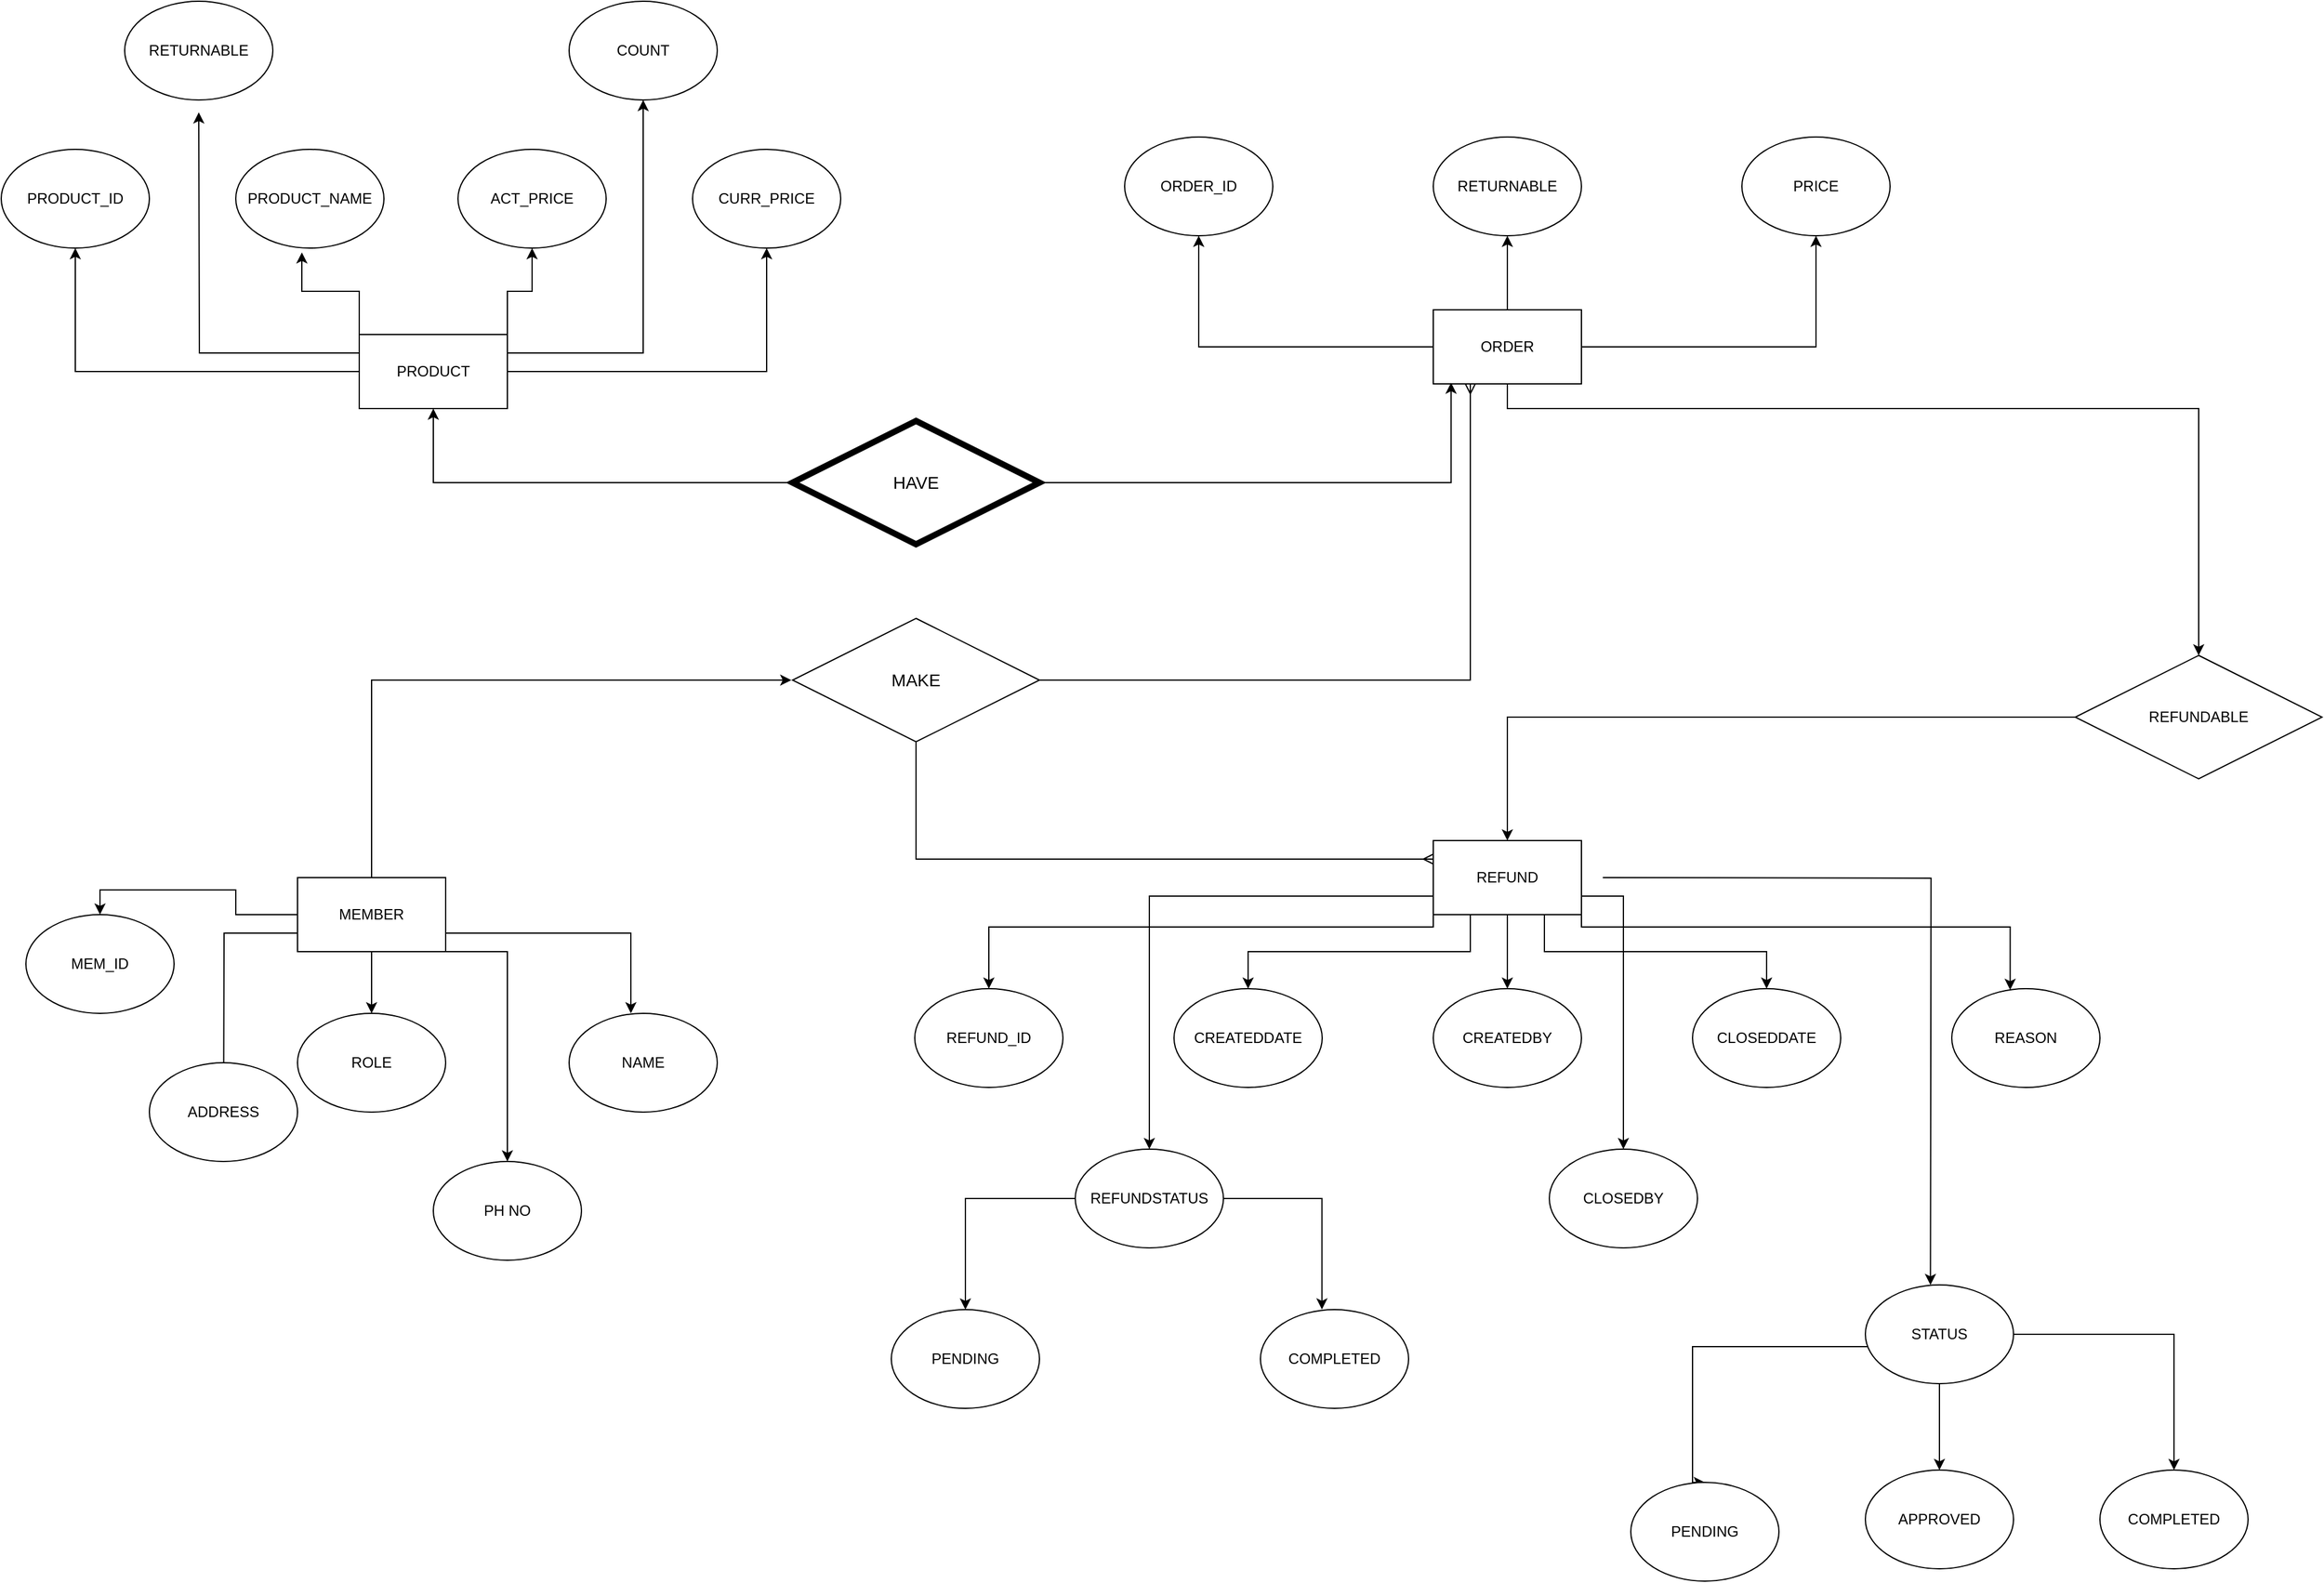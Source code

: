 <mxfile version="24.4.4" type="device">
  <diagram id="C5RBs43oDa-KdzZeNtuy" name="Page-1">
    <mxGraphModel dx="3520" dy="1736" grid="1" gridSize="10" guides="1" tooltips="1" connect="1" arrows="1" fold="1" page="1" pageScale="1" pageWidth="827" pageHeight="1169" math="0" shadow="0">
      <root>
        <mxCell id="WIyWlLk6GJQsqaUBKTNV-0" />
        <mxCell id="WIyWlLk6GJQsqaUBKTNV-1" parent="WIyWlLk6GJQsqaUBKTNV-0" />
        <mxCell id="1qIj2vhqTRPH5F1boKcA-11" style="edgeStyle=orthogonalEdgeStyle;rounded=0;orthogonalLoop=1;jettySize=auto;html=1;entryX=0.5;entryY=1;entryDx=0;entryDy=0;" edge="1" parent="WIyWlLk6GJQsqaUBKTNV-1" source="1qIj2vhqTRPH5F1boKcA-2" target="1qIj2vhqTRPH5F1boKcA-3">
          <mxGeometry relative="1" as="geometry" />
        </mxCell>
        <mxCell id="1qIj2vhqTRPH5F1boKcA-15" style="edgeStyle=orthogonalEdgeStyle;rounded=0;orthogonalLoop=1;jettySize=auto;html=1;exitX=1;exitY=0;exitDx=0;exitDy=0;entryX=0.5;entryY=1;entryDx=0;entryDy=0;" edge="1" parent="WIyWlLk6GJQsqaUBKTNV-1" source="1qIj2vhqTRPH5F1boKcA-2" target="1qIj2vhqTRPH5F1boKcA-5">
          <mxGeometry relative="1" as="geometry" />
        </mxCell>
        <mxCell id="1qIj2vhqTRPH5F1boKcA-16" style="edgeStyle=orthogonalEdgeStyle;rounded=0;orthogonalLoop=1;jettySize=auto;html=1;entryX=0.5;entryY=1;entryDx=0;entryDy=0;" edge="1" parent="WIyWlLk6GJQsqaUBKTNV-1" source="1qIj2vhqTRPH5F1boKcA-2" target="1qIj2vhqTRPH5F1boKcA-6">
          <mxGeometry relative="1" as="geometry" />
        </mxCell>
        <mxCell id="1qIj2vhqTRPH5F1boKcA-19" style="edgeStyle=orthogonalEdgeStyle;rounded=0;orthogonalLoop=1;jettySize=auto;html=1;exitX=0;exitY=0.25;exitDx=0;exitDy=0;" edge="1" parent="WIyWlLk6GJQsqaUBKTNV-1" source="1qIj2vhqTRPH5F1boKcA-2">
          <mxGeometry relative="1" as="geometry">
            <mxPoint x="560" y="170" as="targetPoint" />
          </mxGeometry>
        </mxCell>
        <mxCell id="1qIj2vhqTRPH5F1boKcA-20" style="edgeStyle=orthogonalEdgeStyle;rounded=0;orthogonalLoop=1;jettySize=auto;html=1;exitX=1;exitY=0.25;exitDx=0;exitDy=0;entryX=0.5;entryY=1;entryDx=0;entryDy=0;" edge="1" parent="WIyWlLk6GJQsqaUBKTNV-1" source="1qIj2vhqTRPH5F1boKcA-2" target="1qIj2vhqTRPH5F1boKcA-17">
          <mxGeometry relative="1" as="geometry" />
        </mxCell>
        <mxCell id="1qIj2vhqTRPH5F1boKcA-2" value="PRODUCT" style="rounded=0;whiteSpace=wrap;html=1;" vertex="1" parent="WIyWlLk6GJQsqaUBKTNV-1">
          <mxGeometry x="690" y="350" width="120" height="60" as="geometry" />
        </mxCell>
        <mxCell id="1qIj2vhqTRPH5F1boKcA-3" value="PRODUCT_ID" style="ellipse;whiteSpace=wrap;html=1;" vertex="1" parent="WIyWlLk6GJQsqaUBKTNV-1">
          <mxGeometry x="400" y="200" width="120" height="80" as="geometry" />
        </mxCell>
        <mxCell id="1qIj2vhqTRPH5F1boKcA-4" value="PRODUCT_NAME" style="ellipse;whiteSpace=wrap;html=1;" vertex="1" parent="WIyWlLk6GJQsqaUBKTNV-1">
          <mxGeometry x="590" y="200" width="120" height="80" as="geometry" />
        </mxCell>
        <mxCell id="1qIj2vhqTRPH5F1boKcA-5" value="ACT_PRICE" style="ellipse;whiteSpace=wrap;html=1;" vertex="1" parent="WIyWlLk6GJQsqaUBKTNV-1">
          <mxGeometry x="770" y="200" width="120" height="80" as="geometry" />
        </mxCell>
        <mxCell id="1qIj2vhqTRPH5F1boKcA-6" value="CURR_PRICE" style="ellipse;whiteSpace=wrap;html=1;" vertex="1" parent="WIyWlLk6GJQsqaUBKTNV-1">
          <mxGeometry x="960" y="200" width="120" height="80" as="geometry" />
        </mxCell>
        <mxCell id="1qIj2vhqTRPH5F1boKcA-14" style="edgeStyle=orthogonalEdgeStyle;rounded=0;orthogonalLoop=1;jettySize=auto;html=1;exitX=0;exitY=0;exitDx=0;exitDy=0;entryX=0.446;entryY=1.043;entryDx=0;entryDy=0;entryPerimeter=0;" edge="1" parent="WIyWlLk6GJQsqaUBKTNV-1" source="1qIj2vhqTRPH5F1boKcA-2" target="1qIj2vhqTRPH5F1boKcA-4">
          <mxGeometry relative="1" as="geometry" />
        </mxCell>
        <mxCell id="1qIj2vhqTRPH5F1boKcA-17" value="COUNT" style="ellipse;whiteSpace=wrap;html=1;" vertex="1" parent="WIyWlLk6GJQsqaUBKTNV-1">
          <mxGeometry x="860" y="80" width="120" height="80" as="geometry" />
        </mxCell>
        <mxCell id="1qIj2vhqTRPH5F1boKcA-18" value="RETURNABLE" style="ellipse;whiteSpace=wrap;html=1;" vertex="1" parent="WIyWlLk6GJQsqaUBKTNV-1">
          <mxGeometry x="500" y="80" width="120" height="80" as="geometry" />
        </mxCell>
        <mxCell id="1qIj2vhqTRPH5F1boKcA-25" style="edgeStyle=orthogonalEdgeStyle;rounded=0;orthogonalLoop=1;jettySize=auto;html=1;entryX=0.5;entryY=1;entryDx=0;entryDy=0;" edge="1" parent="WIyWlLk6GJQsqaUBKTNV-1" source="1qIj2vhqTRPH5F1boKcA-21" target="1qIj2vhqTRPH5F1boKcA-23">
          <mxGeometry relative="1" as="geometry" />
        </mxCell>
        <mxCell id="1qIj2vhqTRPH5F1boKcA-26" style="edgeStyle=orthogonalEdgeStyle;rounded=0;orthogonalLoop=1;jettySize=auto;html=1;entryX=0.5;entryY=1;entryDx=0;entryDy=0;" edge="1" parent="WIyWlLk6GJQsqaUBKTNV-1" source="1qIj2vhqTRPH5F1boKcA-21" target="1qIj2vhqTRPH5F1boKcA-24">
          <mxGeometry relative="1" as="geometry" />
        </mxCell>
        <mxCell id="1qIj2vhqTRPH5F1boKcA-27" style="edgeStyle=orthogonalEdgeStyle;rounded=0;orthogonalLoop=1;jettySize=auto;html=1;entryX=0.5;entryY=1;entryDx=0;entryDy=0;" edge="1" parent="WIyWlLk6GJQsqaUBKTNV-1" source="1qIj2vhqTRPH5F1boKcA-21" target="1qIj2vhqTRPH5F1boKcA-22">
          <mxGeometry relative="1" as="geometry" />
        </mxCell>
        <mxCell id="1qIj2vhqTRPH5F1boKcA-60" style="edgeStyle=orthogonalEdgeStyle;rounded=0;orthogonalLoop=1;jettySize=auto;html=1;entryX=0.5;entryY=0;entryDx=0;entryDy=0;" edge="1" parent="WIyWlLk6GJQsqaUBKTNV-1" source="1qIj2vhqTRPH5F1boKcA-21" target="1qIj2vhqTRPH5F1boKcA-59">
          <mxGeometry relative="1" as="geometry">
            <Array as="points">
              <mxPoint x="1620" y="410" />
              <mxPoint x="2180" y="410" />
            </Array>
          </mxGeometry>
        </mxCell>
        <mxCell id="1qIj2vhqTRPH5F1boKcA-21" value="ORDER" style="rounded=0;whiteSpace=wrap;html=1;" vertex="1" parent="WIyWlLk6GJQsqaUBKTNV-1">
          <mxGeometry x="1560" y="330" width="120" height="60" as="geometry" />
        </mxCell>
        <mxCell id="1qIj2vhqTRPH5F1boKcA-22" value="ORDER_ID" style="ellipse;whiteSpace=wrap;html=1;" vertex="1" parent="WIyWlLk6GJQsqaUBKTNV-1">
          <mxGeometry x="1310" y="190" width="120" height="80" as="geometry" />
        </mxCell>
        <mxCell id="1qIj2vhqTRPH5F1boKcA-23" value="RETURNABLE" style="ellipse;whiteSpace=wrap;html=1;" vertex="1" parent="WIyWlLk6GJQsqaUBKTNV-1">
          <mxGeometry x="1560" y="190" width="120" height="80" as="geometry" />
        </mxCell>
        <mxCell id="1qIj2vhqTRPH5F1boKcA-24" value="PRICE" style="ellipse;whiteSpace=wrap;html=1;" vertex="1" parent="WIyWlLk6GJQsqaUBKTNV-1">
          <mxGeometry x="1810" y="190" width="120" height="80" as="geometry" />
        </mxCell>
        <mxCell id="1qIj2vhqTRPH5F1boKcA-37" value="" style="edgeStyle=orthogonalEdgeStyle;rounded=0;orthogonalLoop=1;jettySize=auto;html=1;" edge="1" parent="WIyWlLk6GJQsqaUBKTNV-1" source="1qIj2vhqTRPH5F1boKcA-28" target="1qIj2vhqTRPH5F1boKcA-30">
          <mxGeometry relative="1" as="geometry" />
        </mxCell>
        <mxCell id="1qIj2vhqTRPH5F1boKcA-38" style="edgeStyle=orthogonalEdgeStyle;rounded=0;orthogonalLoop=1;jettySize=auto;html=1;exitX=0.75;exitY=1;exitDx=0;exitDy=0;entryX=0.5;entryY=0;entryDx=0;entryDy=0;" edge="1" parent="WIyWlLk6GJQsqaUBKTNV-1" source="1qIj2vhqTRPH5F1boKcA-28" target="1qIj2vhqTRPH5F1boKcA-31">
          <mxGeometry relative="1" as="geometry" />
        </mxCell>
        <mxCell id="1qIj2vhqTRPH5F1boKcA-40" style="edgeStyle=orthogonalEdgeStyle;rounded=0;orthogonalLoop=1;jettySize=auto;html=1;exitX=0.25;exitY=1;exitDx=0;exitDy=0;entryX=0.5;entryY=0;entryDx=0;entryDy=0;" edge="1" parent="WIyWlLk6GJQsqaUBKTNV-1" source="1qIj2vhqTRPH5F1boKcA-28" target="1qIj2vhqTRPH5F1boKcA-29">
          <mxGeometry relative="1" as="geometry" />
        </mxCell>
        <mxCell id="1qIj2vhqTRPH5F1boKcA-41" style="edgeStyle=orthogonalEdgeStyle;rounded=0;orthogonalLoop=1;jettySize=auto;html=1;exitX=0;exitY=1;exitDx=0;exitDy=0;entryX=0.5;entryY=0;entryDx=0;entryDy=0;" edge="1" parent="WIyWlLk6GJQsqaUBKTNV-1" source="1qIj2vhqTRPH5F1boKcA-28" target="1qIj2vhqTRPH5F1boKcA-33">
          <mxGeometry relative="1" as="geometry">
            <Array as="points">
              <mxPoint x="1560" y="830" />
              <mxPoint x="1200" y="830" />
            </Array>
          </mxGeometry>
        </mxCell>
        <mxCell id="1qIj2vhqTRPH5F1boKcA-42" style="edgeStyle=orthogonalEdgeStyle;rounded=0;orthogonalLoop=1;jettySize=auto;html=1;exitX=1;exitY=0.75;exitDx=0;exitDy=0;entryX=0.5;entryY=0;entryDx=0;entryDy=0;" edge="1" parent="WIyWlLk6GJQsqaUBKTNV-1" source="1qIj2vhqTRPH5F1boKcA-28" target="1qIj2vhqTRPH5F1boKcA-36">
          <mxGeometry relative="1" as="geometry" />
        </mxCell>
        <mxCell id="1qIj2vhqTRPH5F1boKcA-46" style="edgeStyle=orthogonalEdgeStyle;rounded=0;orthogonalLoop=1;jettySize=auto;html=1;exitX=0;exitY=0.75;exitDx=0;exitDy=0;entryX=0.5;entryY=0;entryDx=0;entryDy=0;" edge="1" parent="WIyWlLk6GJQsqaUBKTNV-1" source="1qIj2vhqTRPH5F1boKcA-28" target="1qIj2vhqTRPH5F1boKcA-34">
          <mxGeometry relative="1" as="geometry" />
        </mxCell>
        <mxCell id="1qIj2vhqTRPH5F1boKcA-28" value="REFUND" style="rounded=0;whiteSpace=wrap;html=1;" vertex="1" parent="WIyWlLk6GJQsqaUBKTNV-1">
          <mxGeometry x="1560" y="760" width="120" height="60" as="geometry" />
        </mxCell>
        <mxCell id="1qIj2vhqTRPH5F1boKcA-29" value="CREATEDDATE" style="ellipse;whiteSpace=wrap;html=1;" vertex="1" parent="WIyWlLk6GJQsqaUBKTNV-1">
          <mxGeometry x="1350" y="880" width="120" height="80" as="geometry" />
        </mxCell>
        <mxCell id="1qIj2vhqTRPH5F1boKcA-30" value="CREATEDBY" style="ellipse;whiteSpace=wrap;html=1;" vertex="1" parent="WIyWlLk6GJQsqaUBKTNV-1">
          <mxGeometry x="1560" y="880" width="120" height="80" as="geometry" />
        </mxCell>
        <mxCell id="1qIj2vhqTRPH5F1boKcA-31" value="CLOSEDDATE" style="ellipse;whiteSpace=wrap;html=1;" vertex="1" parent="WIyWlLk6GJQsqaUBKTNV-1">
          <mxGeometry x="1770" y="880" width="120" height="80" as="geometry" />
        </mxCell>
        <mxCell id="1qIj2vhqTRPH5F1boKcA-32" value="REASON" style="ellipse;whiteSpace=wrap;html=1;" vertex="1" parent="WIyWlLk6GJQsqaUBKTNV-1">
          <mxGeometry x="1980" y="880" width="120" height="80" as="geometry" />
        </mxCell>
        <mxCell id="1qIj2vhqTRPH5F1boKcA-33" value="REFUND_ID" style="ellipse;whiteSpace=wrap;html=1;" vertex="1" parent="WIyWlLk6GJQsqaUBKTNV-1">
          <mxGeometry x="1140" y="880" width="120" height="80" as="geometry" />
        </mxCell>
        <mxCell id="1qIj2vhqTRPH5F1boKcA-89" style="edgeStyle=orthogonalEdgeStyle;rounded=0;orthogonalLoop=1;jettySize=auto;html=1;entryX=0.5;entryY=0;entryDx=0;entryDy=0;" edge="1" parent="WIyWlLk6GJQsqaUBKTNV-1" source="1qIj2vhqTRPH5F1boKcA-34" target="1qIj2vhqTRPH5F1boKcA-77">
          <mxGeometry relative="1" as="geometry" />
        </mxCell>
        <mxCell id="1qIj2vhqTRPH5F1boKcA-34" value="REFUNDSTATUS" style="ellipse;whiteSpace=wrap;html=1;" vertex="1" parent="WIyWlLk6GJQsqaUBKTNV-1">
          <mxGeometry x="1270" y="1010" width="120" height="80" as="geometry" />
        </mxCell>
        <mxCell id="1qIj2vhqTRPH5F1boKcA-75" style="edgeStyle=orthogonalEdgeStyle;rounded=0;orthogonalLoop=1;jettySize=auto;html=1;entryX=0.5;entryY=0;entryDx=0;entryDy=0;" edge="1" parent="WIyWlLk6GJQsqaUBKTNV-1" source="1qIj2vhqTRPH5F1boKcA-35" target="1qIj2vhqTRPH5F1boKcA-73">
          <mxGeometry relative="1" as="geometry">
            <Array as="points">
              <mxPoint x="1770" y="1170" />
              <mxPoint x="1770" y="1280" />
            </Array>
          </mxGeometry>
        </mxCell>
        <mxCell id="1qIj2vhqTRPH5F1boKcA-76" style="edgeStyle=orthogonalEdgeStyle;rounded=0;orthogonalLoop=1;jettySize=auto;html=1;entryX=0.5;entryY=0;entryDx=0;entryDy=0;" edge="1" parent="WIyWlLk6GJQsqaUBKTNV-1" source="1qIj2vhqTRPH5F1boKcA-35" target="1qIj2vhqTRPH5F1boKcA-74">
          <mxGeometry relative="1" as="geometry" />
        </mxCell>
        <mxCell id="1qIj2vhqTRPH5F1boKcA-80" style="edgeStyle=orthogonalEdgeStyle;rounded=0;orthogonalLoop=1;jettySize=auto;html=1;entryX=0.5;entryY=0;entryDx=0;entryDy=0;" edge="1" parent="WIyWlLk6GJQsqaUBKTNV-1" source="1qIj2vhqTRPH5F1boKcA-35" target="1qIj2vhqTRPH5F1boKcA-78">
          <mxGeometry relative="1" as="geometry" />
        </mxCell>
        <mxCell id="1qIj2vhqTRPH5F1boKcA-35" value="STATUS" style="ellipse;whiteSpace=wrap;html=1;" vertex="1" parent="WIyWlLk6GJQsqaUBKTNV-1">
          <mxGeometry x="1910" y="1120" width="120" height="80" as="geometry" />
        </mxCell>
        <mxCell id="1qIj2vhqTRPH5F1boKcA-36" value="CLOSEDBY" style="ellipse;whiteSpace=wrap;html=1;" vertex="1" parent="WIyWlLk6GJQsqaUBKTNV-1">
          <mxGeometry x="1654" y="1010" width="120" height="80" as="geometry" />
        </mxCell>
        <mxCell id="1qIj2vhqTRPH5F1boKcA-39" style="edgeStyle=orthogonalEdgeStyle;rounded=0;orthogonalLoop=1;jettySize=auto;html=1;exitX=1;exitY=1;exitDx=0;exitDy=0;entryX=0.394;entryY=0.012;entryDx=0;entryDy=0;entryPerimeter=0;" edge="1" parent="WIyWlLk6GJQsqaUBKTNV-1" source="1qIj2vhqTRPH5F1boKcA-28" target="1qIj2vhqTRPH5F1boKcA-32">
          <mxGeometry relative="1" as="geometry">
            <Array as="points">
              <mxPoint x="1680" y="830" />
              <mxPoint x="2027" y="830" />
            </Array>
          </mxGeometry>
        </mxCell>
        <mxCell id="1qIj2vhqTRPH5F1boKcA-47" style="edgeStyle=orthogonalEdgeStyle;rounded=0;orthogonalLoop=1;jettySize=auto;html=1;exitX=1;exitY=0.5;exitDx=0;exitDy=0;entryX=0.295;entryY=0.001;entryDx=0;entryDy=0;entryPerimeter=0;" edge="1" parent="WIyWlLk6GJQsqaUBKTNV-1">
          <mxGeometry relative="1" as="geometry">
            <mxPoint x="1697.3" y="790" as="sourcePoint" />
            <mxPoint x="1962.7" y="1120.08" as="targetPoint" />
          </mxGeometry>
        </mxCell>
        <mxCell id="1qIj2vhqTRPH5F1boKcA-54" value="" style="edgeStyle=orthogonalEdgeStyle;rounded=0;orthogonalLoop=1;jettySize=auto;html=1;" edge="1" parent="WIyWlLk6GJQsqaUBKTNV-1" source="1qIj2vhqTRPH5F1boKcA-48" target="1qIj2vhqTRPH5F1boKcA-50">
          <mxGeometry relative="1" as="geometry" />
        </mxCell>
        <mxCell id="1qIj2vhqTRPH5F1boKcA-55" style="edgeStyle=orthogonalEdgeStyle;rounded=0;orthogonalLoop=1;jettySize=auto;html=1;exitX=0.75;exitY=1;exitDx=0;exitDy=0;entryX=0.5;entryY=0;entryDx=0;entryDy=0;" edge="1" parent="WIyWlLk6GJQsqaUBKTNV-1" source="1qIj2vhqTRPH5F1boKcA-48" target="1qIj2vhqTRPH5F1boKcA-53">
          <mxGeometry relative="1" as="geometry">
            <Array as="points">
              <mxPoint x="810" y="850" />
            </Array>
          </mxGeometry>
        </mxCell>
        <mxCell id="1qIj2vhqTRPH5F1boKcA-57" style="edgeStyle=orthogonalEdgeStyle;rounded=0;orthogonalLoop=1;jettySize=auto;html=1;exitX=0;exitY=0.75;exitDx=0;exitDy=0;entryX=0.5;entryY=0;entryDx=0;entryDy=0;" edge="1" parent="WIyWlLk6GJQsqaUBKTNV-1" source="1qIj2vhqTRPH5F1boKcA-48">
          <mxGeometry relative="1" as="geometry">
            <mxPoint x="580" y="1020" as="targetPoint" />
          </mxGeometry>
        </mxCell>
        <mxCell id="1qIj2vhqTRPH5F1boKcA-64" style="edgeStyle=orthogonalEdgeStyle;rounded=0;orthogonalLoop=1;jettySize=auto;html=1;" edge="1" parent="WIyWlLk6GJQsqaUBKTNV-1" source="1qIj2vhqTRPH5F1boKcA-48">
          <mxGeometry relative="1" as="geometry">
            <mxPoint x="1040" y="630.0" as="targetPoint" />
            <Array as="points">
              <mxPoint x="700" y="630" />
            </Array>
          </mxGeometry>
        </mxCell>
        <mxCell id="1qIj2vhqTRPH5F1boKcA-72" style="edgeStyle=orthogonalEdgeStyle;rounded=0;orthogonalLoop=1;jettySize=auto;html=1;entryX=0.5;entryY=0;entryDx=0;entryDy=0;" edge="1" parent="WIyWlLk6GJQsqaUBKTNV-1" source="1qIj2vhqTRPH5F1boKcA-48" target="1qIj2vhqTRPH5F1boKcA-49">
          <mxGeometry relative="1" as="geometry" />
        </mxCell>
        <mxCell id="1qIj2vhqTRPH5F1boKcA-48" value="MEMBER" style="rounded=0;whiteSpace=wrap;html=1;" vertex="1" parent="WIyWlLk6GJQsqaUBKTNV-1">
          <mxGeometry x="640" y="790" width="120" height="60" as="geometry" />
        </mxCell>
        <mxCell id="1qIj2vhqTRPH5F1boKcA-49" value="MEM_ID" style="ellipse;whiteSpace=wrap;html=1;" vertex="1" parent="WIyWlLk6GJQsqaUBKTNV-1">
          <mxGeometry x="420" y="820" width="120" height="80" as="geometry" />
        </mxCell>
        <mxCell id="1qIj2vhqTRPH5F1boKcA-50" value="ROLE" style="ellipse;whiteSpace=wrap;html=1;" vertex="1" parent="WIyWlLk6GJQsqaUBKTNV-1">
          <mxGeometry x="640" y="900" width="120" height="80" as="geometry" />
        </mxCell>
        <mxCell id="1qIj2vhqTRPH5F1boKcA-51" value="NAME" style="ellipse;whiteSpace=wrap;html=1;" vertex="1" parent="WIyWlLk6GJQsqaUBKTNV-1">
          <mxGeometry x="860" y="900" width="120" height="80" as="geometry" />
        </mxCell>
        <mxCell id="1qIj2vhqTRPH5F1boKcA-52" value="ADDRESS" style="ellipse;whiteSpace=wrap;html=1;" vertex="1" parent="WIyWlLk6GJQsqaUBKTNV-1">
          <mxGeometry x="520" y="940" width="120" height="80" as="geometry" />
        </mxCell>
        <mxCell id="1qIj2vhqTRPH5F1boKcA-53" value="PH NO" style="ellipse;whiteSpace=wrap;html=1;" vertex="1" parent="WIyWlLk6GJQsqaUBKTNV-1">
          <mxGeometry x="750" y="1020" width="120" height="80" as="geometry" />
        </mxCell>
        <mxCell id="1qIj2vhqTRPH5F1boKcA-56" style="edgeStyle=orthogonalEdgeStyle;rounded=0;orthogonalLoop=1;jettySize=auto;html=1;exitX=1;exitY=0.75;exitDx=0;exitDy=0;entryX=0.417;entryY=0;entryDx=0;entryDy=0;entryPerimeter=0;" edge="1" parent="WIyWlLk6GJQsqaUBKTNV-1" source="1qIj2vhqTRPH5F1boKcA-48" target="1qIj2vhqTRPH5F1boKcA-51">
          <mxGeometry relative="1" as="geometry" />
        </mxCell>
        <mxCell id="1qIj2vhqTRPH5F1boKcA-61" value="" style="edgeStyle=orthogonalEdgeStyle;rounded=0;orthogonalLoop=1;jettySize=auto;html=1;" edge="1" parent="WIyWlLk6GJQsqaUBKTNV-1" source="1qIj2vhqTRPH5F1boKcA-59" target="1qIj2vhqTRPH5F1boKcA-28">
          <mxGeometry relative="1" as="geometry" />
        </mxCell>
        <mxCell id="1qIj2vhqTRPH5F1boKcA-59" value="REFUNDABLE" style="rhombus;whiteSpace=wrap;html=1;" vertex="1" parent="WIyWlLk6GJQsqaUBKTNV-1">
          <mxGeometry x="2080" y="610" width="200" height="100" as="geometry" />
        </mxCell>
        <mxCell id="1qIj2vhqTRPH5F1boKcA-65" style="edgeStyle=orthogonalEdgeStyle;rounded=0;orthogonalLoop=1;jettySize=auto;html=1;entryX=0.25;entryY=1;entryDx=0;entryDy=0;endArrow=ERmany;endFill=0;" edge="1" parent="WIyWlLk6GJQsqaUBKTNV-1" source="1qIj2vhqTRPH5F1boKcA-63" target="1qIj2vhqTRPH5F1boKcA-21">
          <mxGeometry relative="1" as="geometry" />
        </mxCell>
        <mxCell id="1qIj2vhqTRPH5F1boKcA-66" style="edgeStyle=orthogonalEdgeStyle;rounded=0;orthogonalLoop=1;jettySize=auto;html=1;entryX=0;entryY=0.25;entryDx=0;entryDy=0;endArrow=ERmany;endFill=0;" edge="1" parent="WIyWlLk6GJQsqaUBKTNV-1" source="1qIj2vhqTRPH5F1boKcA-63" target="1qIj2vhqTRPH5F1boKcA-28">
          <mxGeometry relative="1" as="geometry">
            <Array as="points">
              <mxPoint x="1141" y="775" />
            </Array>
          </mxGeometry>
        </mxCell>
        <mxCell id="1qIj2vhqTRPH5F1boKcA-63" value="&lt;font style=&quot;font-size: 14px;&quot;&gt;MAKE&lt;/font&gt;" style="rhombus;whiteSpace=wrap;html=1;" vertex="1" parent="WIyWlLk6GJQsqaUBKTNV-1">
          <mxGeometry x="1041" y="580" width="200" height="100" as="geometry" />
        </mxCell>
        <mxCell id="1qIj2vhqTRPH5F1boKcA-69" style="edgeStyle=orthogonalEdgeStyle;rounded=0;orthogonalLoop=1;jettySize=auto;html=1;entryX=0.5;entryY=1;entryDx=0;entryDy=0;" edge="1" parent="WIyWlLk6GJQsqaUBKTNV-1" source="1qIj2vhqTRPH5F1boKcA-68" target="1qIj2vhqTRPH5F1boKcA-2">
          <mxGeometry relative="1" as="geometry" />
        </mxCell>
        <mxCell id="1qIj2vhqTRPH5F1boKcA-68" value="&lt;span style=&quot;font-size: 14px;&quot;&gt;HAVE&lt;/span&gt;" style="rhombus;whiteSpace=wrap;html=1;strokeWidth=5;" vertex="1" parent="WIyWlLk6GJQsqaUBKTNV-1">
          <mxGeometry x="1041" y="420" width="200" height="100" as="geometry" />
        </mxCell>
        <mxCell id="1qIj2vhqTRPH5F1boKcA-71" style="edgeStyle=orthogonalEdgeStyle;rounded=0;orthogonalLoop=1;jettySize=auto;html=1;entryX=0.12;entryY=0.983;entryDx=0;entryDy=0;entryPerimeter=0;" edge="1" parent="WIyWlLk6GJQsqaUBKTNV-1" source="1qIj2vhqTRPH5F1boKcA-68" target="1qIj2vhqTRPH5F1boKcA-21">
          <mxGeometry relative="1" as="geometry" />
        </mxCell>
        <mxCell id="1qIj2vhqTRPH5F1boKcA-73" value="PENDING" style="ellipse;whiteSpace=wrap;html=1;" vertex="1" parent="WIyWlLk6GJQsqaUBKTNV-1">
          <mxGeometry x="1720" y="1280" width="120" height="80" as="geometry" />
        </mxCell>
        <mxCell id="1qIj2vhqTRPH5F1boKcA-74" value="COMPLETED" style="ellipse;whiteSpace=wrap;html=1;" vertex="1" parent="WIyWlLk6GJQsqaUBKTNV-1">
          <mxGeometry x="2100" y="1270" width="120" height="80" as="geometry" />
        </mxCell>
        <mxCell id="1qIj2vhqTRPH5F1boKcA-77" value="PENDING" style="ellipse;whiteSpace=wrap;html=1;" vertex="1" parent="WIyWlLk6GJQsqaUBKTNV-1">
          <mxGeometry x="1121" y="1140" width="120" height="80" as="geometry" />
        </mxCell>
        <mxCell id="1qIj2vhqTRPH5F1boKcA-78" value="APPROVED" style="ellipse;whiteSpace=wrap;html=1;" vertex="1" parent="WIyWlLk6GJQsqaUBKTNV-1">
          <mxGeometry x="1910" y="1270" width="120" height="80" as="geometry" />
        </mxCell>
        <mxCell id="1qIj2vhqTRPH5F1boKcA-79" value="COMPLETED" style="ellipse;whiteSpace=wrap;html=1;" vertex="1" parent="WIyWlLk6GJQsqaUBKTNV-1">
          <mxGeometry x="1420" y="1140" width="120" height="80" as="geometry" />
        </mxCell>
        <mxCell id="1qIj2vhqTRPH5F1boKcA-90" style="edgeStyle=orthogonalEdgeStyle;rounded=0;orthogonalLoop=1;jettySize=auto;html=1;entryX=0.415;entryY=-0.001;entryDx=0;entryDy=0;entryPerimeter=0;" edge="1" parent="WIyWlLk6GJQsqaUBKTNV-1" source="1qIj2vhqTRPH5F1boKcA-34" target="1qIj2vhqTRPH5F1boKcA-79">
          <mxGeometry relative="1" as="geometry" />
        </mxCell>
      </root>
    </mxGraphModel>
  </diagram>
</mxfile>
